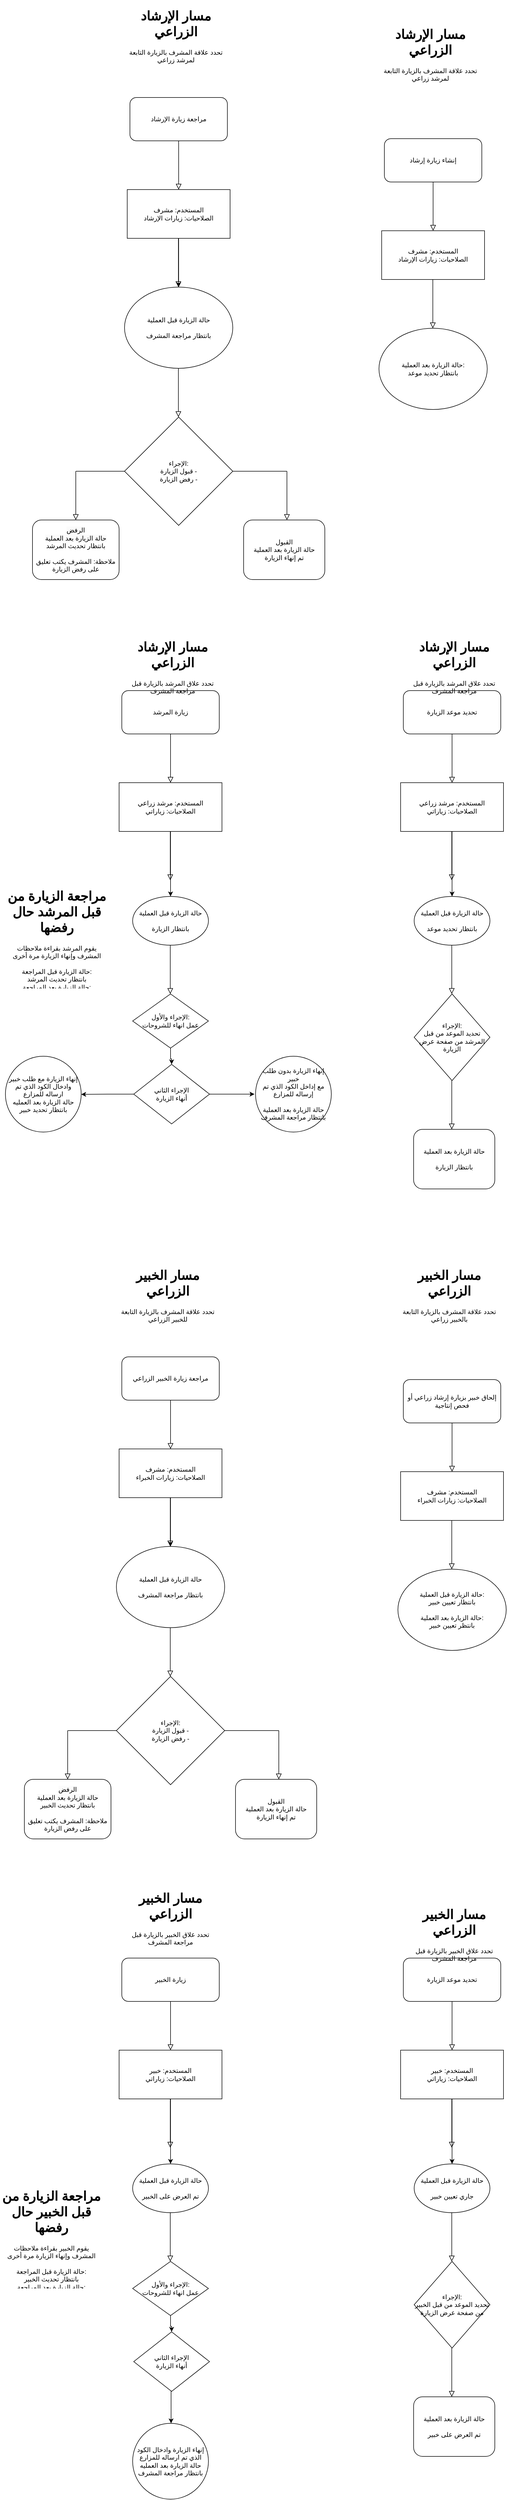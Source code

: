 <mxfile version="22.1.13" type="github">
  <diagram id="C5RBs43oDa-KdzZeNtuy" name="Page-1">
    <mxGraphModel dx="1548" dy="314" grid="1" gridSize="10" guides="1" tooltips="1" connect="1" arrows="1" fold="1" page="1" pageScale="1" pageWidth="827" pageHeight="1169" math="0" shadow="0">
      <root>
        <mxCell id="WIyWlLk6GJQsqaUBKTNV-0" />
        <mxCell id="WIyWlLk6GJQsqaUBKTNV-1" parent="WIyWlLk6GJQsqaUBKTNV-0" />
        <mxCell id="WIyWlLk6GJQsqaUBKTNV-2" value="" style="rounded=0;html=1;jettySize=auto;orthogonalLoop=1;fontSize=11;endArrow=block;endFill=0;endSize=8;strokeWidth=1;shadow=0;labelBackgroundColor=none;edgeStyle=orthogonalEdgeStyle;" parent="WIyWlLk6GJQsqaUBKTNV-1" source="WIyWlLk6GJQsqaUBKTNV-3" edge="1">
          <mxGeometry relative="1" as="geometry">
            <mxPoint x="180" y="471" as="targetPoint" />
          </mxGeometry>
        </mxCell>
        <mxCell id="WIyWlLk6GJQsqaUBKTNV-3" value="إنشاء زيارة إرشاد" style="rounded=1;whiteSpace=wrap;html=1;fontSize=12;glass=0;strokeWidth=1;shadow=0;" parent="WIyWlLk6GJQsqaUBKTNV-1" vertex="1">
          <mxGeometry x="90" y="301" width="180" height="80" as="geometry" />
        </mxCell>
        <mxCell id="__OgKGSpbxOhJbPQyg4M-0" value="المستخدم: مشرف&lt;br&gt;الصلاحيات:&amp;nbsp;زيارات الإرشاد" style="rounded=0;whiteSpace=wrap;html=1;" parent="WIyWlLk6GJQsqaUBKTNV-1" vertex="1">
          <mxGeometry x="85" y="471" width="190" height="90" as="geometry" />
        </mxCell>
        <mxCell id="__OgKGSpbxOhJbPQyg4M-3" value="" style="rounded=0;html=1;jettySize=auto;orthogonalLoop=1;fontSize=11;endArrow=block;endFill=0;endSize=8;strokeWidth=1;shadow=0;labelBackgroundColor=none;edgeStyle=orthogonalEdgeStyle;" parent="WIyWlLk6GJQsqaUBKTNV-1" edge="1">
          <mxGeometry relative="1" as="geometry">
            <mxPoint x="179.5" y="561" as="sourcePoint" />
            <mxPoint x="179.5" y="651" as="targetPoint" />
          </mxGeometry>
        </mxCell>
        <mxCell id="__OgKGSpbxOhJbPQyg4M-4" value="" style="rounded=0;html=1;jettySize=auto;orthogonalLoop=1;fontSize=11;endArrow=block;endFill=0;endSize=8;strokeWidth=1;shadow=0;labelBackgroundColor=none;edgeStyle=orthogonalEdgeStyle;" parent="WIyWlLk6GJQsqaUBKTNV-1" source="__OgKGSpbxOhJbPQyg4M-5" edge="1">
          <mxGeometry relative="1" as="geometry">
            <mxPoint x="-290" y="395" as="targetPoint" />
          </mxGeometry>
        </mxCell>
        <mxCell id="__OgKGSpbxOhJbPQyg4M-5" value="مراجعة زيارة الإرشاد" style="rounded=1;whiteSpace=wrap;html=1;fontSize=12;glass=0;strokeWidth=1;shadow=0;" parent="WIyWlLk6GJQsqaUBKTNV-1" vertex="1">
          <mxGeometry x="-380" y="225" width="180" height="80" as="geometry" />
        </mxCell>
        <mxCell id="__OgKGSpbxOhJbPQyg4M-12" value="" style="edgeStyle=orthogonalEdgeStyle;rounded=0;orthogonalLoop=1;jettySize=auto;html=1;" parent="WIyWlLk6GJQsqaUBKTNV-1" source="__OgKGSpbxOhJbPQyg4M-6" target="__OgKGSpbxOhJbPQyg4M-9" edge="1">
          <mxGeometry relative="1" as="geometry" />
        </mxCell>
        <mxCell id="__OgKGSpbxOhJbPQyg4M-6" value="المستخدم: مشرف&lt;br&gt;الصلاحيات:&amp;nbsp;زيارات الإرشاد" style="rounded=0;whiteSpace=wrap;html=1;" parent="WIyWlLk6GJQsqaUBKTNV-1" vertex="1">
          <mxGeometry x="-385" y="395" width="190" height="90" as="geometry" />
        </mxCell>
        <mxCell id="__OgKGSpbxOhJbPQyg4M-8" value="" style="rounded=0;html=1;jettySize=auto;orthogonalLoop=1;fontSize=11;endArrow=block;endFill=0;endSize=8;strokeWidth=1;shadow=0;labelBackgroundColor=none;edgeStyle=orthogonalEdgeStyle;" parent="WIyWlLk6GJQsqaUBKTNV-1" edge="1">
          <mxGeometry relative="1" as="geometry">
            <mxPoint x="-290.5" y="485" as="sourcePoint" />
            <mxPoint x="-290.5" y="575" as="targetPoint" />
          </mxGeometry>
        </mxCell>
        <mxCell id="__OgKGSpbxOhJbPQyg4M-9" value="حالة الزيارة قبل العملية&lt;br&gt;&lt;br&gt;بانتظار مراجعة المشرف" style="ellipse;whiteSpace=wrap;html=1;" parent="WIyWlLk6GJQsqaUBKTNV-1" vertex="1">
          <mxGeometry x="-390" y="575" width="200" height="150" as="geometry" />
        </mxCell>
        <mxCell id="__OgKGSpbxOhJbPQyg4M-10" value="حالة الزيارة بعد العملية:&lt;br style=&quot;border-color: var(--border-color);&quot;&gt;بانتظار تحديد موعد" style="ellipse;whiteSpace=wrap;html=1;" parent="WIyWlLk6GJQsqaUBKTNV-1" vertex="1">
          <mxGeometry x="80" y="651" width="200" height="150" as="geometry" />
        </mxCell>
        <mxCell id="__OgKGSpbxOhJbPQyg4M-11" value="الإجراء:&lt;br&gt;قبول الزيارة -&lt;br&gt;رفض الزيارة -" style="rhombus;whiteSpace=wrap;html=1;" parent="WIyWlLk6GJQsqaUBKTNV-1" vertex="1">
          <mxGeometry x="-390" y="815" width="200" height="200" as="geometry" />
        </mxCell>
        <mxCell id="__OgKGSpbxOhJbPQyg4M-13" value="" style="rounded=0;html=1;jettySize=auto;orthogonalLoop=1;fontSize=11;endArrow=block;endFill=0;endSize=8;strokeWidth=1;shadow=0;labelBackgroundColor=none;edgeStyle=orthogonalEdgeStyle;" parent="WIyWlLk6GJQsqaUBKTNV-1" edge="1">
          <mxGeometry relative="1" as="geometry">
            <mxPoint x="-290.5" y="725" as="sourcePoint" />
            <mxPoint x="-290.5" y="815" as="targetPoint" />
            <Array as="points">
              <mxPoint x="-290" y="765" />
              <mxPoint x="-290" y="765" />
            </Array>
          </mxGeometry>
        </mxCell>
        <mxCell id="__OgKGSpbxOhJbPQyg4M-15" value="" style="endArrow=none;html=1;rounded=0;" parent="WIyWlLk6GJQsqaUBKTNV-1" edge="1">
          <mxGeometry width="50" height="50" relative="1" as="geometry">
            <mxPoint x="-480" y="915" as="sourcePoint" />
            <mxPoint x="-390" y="915" as="targetPoint" />
          </mxGeometry>
        </mxCell>
        <mxCell id="__OgKGSpbxOhJbPQyg4M-16" value="" style="rounded=0;html=1;jettySize=auto;orthogonalLoop=1;fontSize=11;endArrow=block;endFill=0;endSize=8;strokeWidth=1;shadow=0;labelBackgroundColor=none;edgeStyle=orthogonalEdgeStyle;" parent="WIyWlLk6GJQsqaUBKTNV-1" edge="1">
          <mxGeometry relative="1" as="geometry">
            <mxPoint x="-480" y="915" as="sourcePoint" />
            <mxPoint x="-480" y="1005" as="targetPoint" />
            <Array as="points">
              <mxPoint x="-479.5" y="955" />
              <mxPoint x="-479.5" y="955" />
            </Array>
          </mxGeometry>
        </mxCell>
        <mxCell id="__OgKGSpbxOhJbPQyg4M-17" value="" style="endArrow=none;html=1;rounded=0;" parent="WIyWlLk6GJQsqaUBKTNV-1" edge="1">
          <mxGeometry width="50" height="50" relative="1" as="geometry">
            <mxPoint x="-90" y="915" as="sourcePoint" />
            <mxPoint x="-190" y="915" as="targetPoint" />
          </mxGeometry>
        </mxCell>
        <mxCell id="__OgKGSpbxOhJbPQyg4M-18" value="" style="rounded=0;html=1;jettySize=auto;orthogonalLoop=1;fontSize=11;endArrow=block;endFill=0;endSize=8;strokeWidth=1;shadow=0;labelBackgroundColor=none;edgeStyle=orthogonalEdgeStyle;" parent="WIyWlLk6GJQsqaUBKTNV-1" edge="1">
          <mxGeometry relative="1" as="geometry">
            <mxPoint x="-90" y="915" as="sourcePoint" />
            <mxPoint x="-90" y="1005" as="targetPoint" />
            <Array as="points">
              <mxPoint x="-89.5" y="955" />
              <mxPoint x="-89.5" y="955" />
            </Array>
          </mxGeometry>
        </mxCell>
        <mxCell id="__OgKGSpbxOhJbPQyg4M-19" value="القبول&lt;br&gt;حالة الزيارة بعد العملية&lt;br&gt;تم إنهاء الزيارة" style="rounded=1;whiteSpace=wrap;html=1;" parent="WIyWlLk6GJQsqaUBKTNV-1" vertex="1">
          <mxGeometry x="-170" y="1005" width="150" height="110" as="geometry" />
        </mxCell>
        <mxCell id="__OgKGSpbxOhJbPQyg4M-20" value="&lt;span style=&quot;color: rgb(0, 0, 0); font-family: Helvetica; font-size: 12px; font-style: normal; font-variant-ligatures: normal; font-variant-caps: normal; font-weight: 400; letter-spacing: normal; orphans: 2; text-align: center; text-indent: 0px; text-transform: none; widows: 2; word-spacing: 0px; -webkit-text-stroke-width: 0px; background-color: rgb(251, 251, 251); text-decoration-thickness: initial; text-decoration-style: initial; text-decoration-color: initial; float: none; display: inline !important;&quot;&gt;الرفض&lt;/span&gt;&lt;br style=&quot;border-color: var(--border-color); color: rgb(0, 0, 0); font-family: Helvetica; font-size: 12px; font-style: normal; font-variant-ligatures: normal; font-variant-caps: normal; font-weight: 400; letter-spacing: normal; orphans: 2; text-align: center; text-indent: 0px; text-transform: none; widows: 2; word-spacing: 0px; -webkit-text-stroke-width: 0px; background-color: rgb(251, 251, 251); text-decoration-thickness: initial; text-decoration-style: initial; text-decoration-color: initial;&quot;&gt;&lt;span style=&quot;color: rgb(0, 0, 0); font-family: Helvetica; font-size: 12px; font-style: normal; font-variant-ligatures: normal; font-variant-caps: normal; font-weight: 400; letter-spacing: normal; orphans: 2; text-align: center; text-indent: 0px; text-transform: none; widows: 2; word-spacing: 0px; -webkit-text-stroke-width: 0px; background-color: rgb(251, 251, 251); text-decoration-thickness: initial; text-decoration-style: initial; text-decoration-color: initial; float: none; display: inline !important;&quot;&gt;حالة الزيارة بعد العملية&lt;/span&gt;&lt;br style=&quot;border-color: var(--border-color); color: rgb(0, 0, 0); font-family: Helvetica; font-size: 12px; font-style: normal; font-variant-ligatures: normal; font-variant-caps: normal; font-weight: 400; letter-spacing: normal; orphans: 2; text-align: center; text-indent: 0px; text-transform: none; widows: 2; word-spacing: 0px; -webkit-text-stroke-width: 0px; background-color: rgb(251, 251, 251); text-decoration-thickness: initial; text-decoration-style: initial; text-decoration-color: initial;&quot;&gt;بانتظار تحديث المرشد&lt;br&gt;&lt;br&gt;ملاحظة: المشرف يكتب تعليق على رفض الزيارة" style="rounded=1;whiteSpace=wrap;html=1;" parent="WIyWlLk6GJQsqaUBKTNV-1" vertex="1">
          <mxGeometry x="-560" y="1005" width="160" height="110" as="geometry" />
        </mxCell>
        <mxCell id="__OgKGSpbxOhJbPQyg4M-30" value="&lt;h1&gt;مسار الإرشاد الزراعي&lt;/h1&gt;&lt;p&gt;تحدد علاقة المشرف بالزيارة التابعة لمرشد زراعي&lt;/p&gt;" style="text;html=1;strokeColor=none;fillColor=none;spacing=5;spacingTop=-20;whiteSpace=wrap;overflow=hidden;rounded=0;align=center;" parent="WIyWlLk6GJQsqaUBKTNV-1" vertex="1">
          <mxGeometry x="80" y="89" width="190" height="120" as="geometry" />
        </mxCell>
        <mxCell id="__OgKGSpbxOhJbPQyg4M-31" value="&lt;h1&gt;مسار الإرشاد الزراعي&lt;/h1&gt;&lt;p&gt;تحدد علاقة المشرف بالزيارة التابعة لمرشد زراعي&lt;/p&gt;" style="text;html=1;strokeColor=none;fillColor=none;spacing=5;spacingTop=-20;whiteSpace=wrap;overflow=hidden;rounded=0;align=center;" parent="WIyWlLk6GJQsqaUBKTNV-1" vertex="1">
          <mxGeometry x="-390" y="55" width="190" height="120" as="geometry" />
        </mxCell>
        <mxCell id="__OgKGSpbxOhJbPQyg4M-32" value="" style="rounded=0;html=1;jettySize=auto;orthogonalLoop=1;fontSize=11;endArrow=block;endFill=0;endSize=8;strokeWidth=1;shadow=0;labelBackgroundColor=none;edgeStyle=orthogonalEdgeStyle;" parent="WIyWlLk6GJQsqaUBKTNV-1" source="__OgKGSpbxOhJbPQyg4M-33" edge="1">
          <mxGeometry relative="1" as="geometry">
            <mxPoint x="215" y="1490" as="targetPoint" />
          </mxGeometry>
        </mxCell>
        <mxCell id="__OgKGSpbxOhJbPQyg4M-33" value="تحديد موعد الزيارة" style="rounded=1;whiteSpace=wrap;html=1;fontSize=12;glass=0;strokeWidth=1;shadow=0;" parent="WIyWlLk6GJQsqaUBKTNV-1" vertex="1">
          <mxGeometry x="125" y="1320" width="180" height="80" as="geometry" />
        </mxCell>
        <mxCell id="__OgKGSpbxOhJbPQyg4M-34" value="" style="edgeStyle=orthogonalEdgeStyle;rounded=0;orthogonalLoop=1;jettySize=auto;html=1;" parent="WIyWlLk6GJQsqaUBKTNV-1" source="__OgKGSpbxOhJbPQyg4M-35" target="__OgKGSpbxOhJbPQyg4M-37" edge="1">
          <mxGeometry relative="1" as="geometry" />
        </mxCell>
        <mxCell id="__OgKGSpbxOhJbPQyg4M-35" value="المستخدم: مرشد زراعي&lt;br&gt;الصلاحيات:&amp;nbsp;زياراتي" style="rounded=0;whiteSpace=wrap;html=1;" parent="WIyWlLk6GJQsqaUBKTNV-1" vertex="1">
          <mxGeometry x="120" y="1490" width="190" height="90" as="geometry" />
        </mxCell>
        <mxCell id="__OgKGSpbxOhJbPQyg4M-36" value="" style="rounded=0;html=1;jettySize=auto;orthogonalLoop=1;fontSize=11;endArrow=block;endFill=0;endSize=8;strokeWidth=1;shadow=0;labelBackgroundColor=none;edgeStyle=orthogonalEdgeStyle;" parent="WIyWlLk6GJQsqaUBKTNV-1" edge="1">
          <mxGeometry relative="1" as="geometry">
            <mxPoint x="214.5" y="1580" as="sourcePoint" />
            <mxPoint x="214.5" y="1670" as="targetPoint" />
          </mxGeometry>
        </mxCell>
        <mxCell id="__OgKGSpbxOhJbPQyg4M-37" value="حالة الزيارة قبل العملية&lt;br&gt;&lt;br&gt;بانتظار تحديد موعد" style="ellipse;whiteSpace=wrap;html=1;" parent="WIyWlLk6GJQsqaUBKTNV-1" vertex="1">
          <mxGeometry x="145" y="1700" width="140" height="90" as="geometry" />
        </mxCell>
        <mxCell id="__OgKGSpbxOhJbPQyg4M-38" value="الإجراء:&lt;br&gt;تحديد الموعد من قبل المرشد من صفحة عرض الزيارة" style="rhombus;whiteSpace=wrap;html=1;" parent="WIyWlLk6GJQsqaUBKTNV-1" vertex="1">
          <mxGeometry x="145" y="1880" width="140" height="160" as="geometry" />
        </mxCell>
        <mxCell id="__OgKGSpbxOhJbPQyg4M-39" value="" style="rounded=0;html=1;jettySize=auto;orthogonalLoop=1;fontSize=11;endArrow=block;endFill=0;endSize=8;strokeWidth=1;shadow=0;labelBackgroundColor=none;edgeStyle=orthogonalEdgeStyle;" parent="WIyWlLk6GJQsqaUBKTNV-1" edge="1">
          <mxGeometry relative="1" as="geometry">
            <mxPoint x="214.5" y="1790" as="sourcePoint" />
            <mxPoint x="214.5" y="1880" as="targetPoint" />
            <Array as="points">
              <mxPoint x="215" y="1830" />
              <mxPoint x="215" y="1830" />
            </Array>
          </mxGeometry>
        </mxCell>
        <mxCell id="__OgKGSpbxOhJbPQyg4M-43" value="" style="rounded=0;html=1;jettySize=auto;orthogonalLoop=1;fontSize=11;endArrow=block;endFill=0;endSize=8;strokeWidth=1;shadow=0;labelBackgroundColor=none;edgeStyle=orthogonalEdgeStyle;" parent="WIyWlLk6GJQsqaUBKTNV-1" edge="1">
          <mxGeometry relative="1" as="geometry">
            <mxPoint x="214.5" y="2040" as="sourcePoint" />
            <mxPoint x="214.5" y="2130" as="targetPoint" />
            <Array as="points">
              <mxPoint x="215" y="2080" />
              <mxPoint x="215" y="2080" />
            </Array>
          </mxGeometry>
        </mxCell>
        <mxCell id="__OgKGSpbxOhJbPQyg4M-44" value="حالة الزيارة بعد العملية&lt;br&gt;&lt;br&gt;بانتظار الزيارة" style="rounded=1;whiteSpace=wrap;html=1;" parent="WIyWlLk6GJQsqaUBKTNV-1" vertex="1">
          <mxGeometry x="144" y="2130" width="150" height="110" as="geometry" />
        </mxCell>
        <mxCell id="__OgKGSpbxOhJbPQyg4M-46" value="&lt;h1&gt;مسار الإرشاد الزراعي&lt;/h1&gt;&lt;p&gt;تحدد علاق المرشد بالزيارة قبل مراجعة المشرف&lt;/p&gt;" style="text;html=1;strokeColor=none;fillColor=none;spacing=5;spacingTop=-20;whiteSpace=wrap;overflow=hidden;rounded=0;align=center;" parent="WIyWlLk6GJQsqaUBKTNV-1" vertex="1">
          <mxGeometry x="124" y="1220" width="190" height="120" as="geometry" />
        </mxCell>
        <mxCell id="__OgKGSpbxOhJbPQyg4M-57" value="" style="rounded=0;html=1;jettySize=auto;orthogonalLoop=1;fontSize=11;endArrow=block;endFill=0;endSize=8;strokeWidth=1;shadow=0;labelBackgroundColor=none;edgeStyle=orthogonalEdgeStyle;" parent="WIyWlLk6GJQsqaUBKTNV-1" source="__OgKGSpbxOhJbPQyg4M-58" edge="1">
          <mxGeometry relative="1" as="geometry">
            <mxPoint x="-305" y="1490" as="targetPoint" />
          </mxGeometry>
        </mxCell>
        <mxCell id="__OgKGSpbxOhJbPQyg4M-58" value="زيارة المرشد" style="rounded=1;whiteSpace=wrap;html=1;fontSize=12;glass=0;strokeWidth=1;shadow=0;" parent="WIyWlLk6GJQsqaUBKTNV-1" vertex="1">
          <mxGeometry x="-395" y="1320" width="180" height="80" as="geometry" />
        </mxCell>
        <mxCell id="__OgKGSpbxOhJbPQyg4M-59" value="" style="edgeStyle=orthogonalEdgeStyle;rounded=0;orthogonalLoop=1;jettySize=auto;html=1;" parent="WIyWlLk6GJQsqaUBKTNV-1" source="__OgKGSpbxOhJbPQyg4M-60" target="__OgKGSpbxOhJbPQyg4M-62" edge="1">
          <mxGeometry relative="1" as="geometry" />
        </mxCell>
        <mxCell id="__OgKGSpbxOhJbPQyg4M-60" value="المستخدم: مرشد زراعي&lt;br&gt;الصلاحيات:&amp;nbsp;زياراتي" style="rounded=0;whiteSpace=wrap;html=1;" parent="WIyWlLk6GJQsqaUBKTNV-1" vertex="1">
          <mxGeometry x="-400" y="1490" width="190" height="90" as="geometry" />
        </mxCell>
        <mxCell id="__OgKGSpbxOhJbPQyg4M-61" value="" style="rounded=0;html=1;jettySize=auto;orthogonalLoop=1;fontSize=11;endArrow=block;endFill=0;endSize=8;strokeWidth=1;shadow=0;labelBackgroundColor=none;edgeStyle=orthogonalEdgeStyle;" parent="WIyWlLk6GJQsqaUBKTNV-1" edge="1">
          <mxGeometry relative="1" as="geometry">
            <mxPoint x="-305.5" y="1580" as="sourcePoint" />
            <mxPoint x="-305.5" y="1670" as="targetPoint" />
          </mxGeometry>
        </mxCell>
        <mxCell id="__OgKGSpbxOhJbPQyg4M-62" value="حالة الزيارة قبل العملية&lt;br&gt;&lt;br&gt;بانتظار الزيارة" style="ellipse;whiteSpace=wrap;html=1;" parent="WIyWlLk6GJQsqaUBKTNV-1" vertex="1">
          <mxGeometry x="-375" y="1700" width="140" height="90" as="geometry" />
        </mxCell>
        <mxCell id="__OgKGSpbxOhJbPQyg4M-70" style="edgeStyle=orthogonalEdgeStyle;rounded=0;orthogonalLoop=1;jettySize=auto;html=1;entryX=0.5;entryY=0;entryDx=0;entryDy=0;" parent="WIyWlLk6GJQsqaUBKTNV-1" source="__OgKGSpbxOhJbPQyg4M-63" target="__OgKGSpbxOhJbPQyg4M-69" edge="1">
          <mxGeometry relative="1" as="geometry" />
        </mxCell>
        <mxCell id="__OgKGSpbxOhJbPQyg4M-63" value="الإجراء والأول:&lt;br&gt;عمل انهاء للشروحات" style="rhombus;whiteSpace=wrap;html=1;" parent="WIyWlLk6GJQsqaUBKTNV-1" vertex="1">
          <mxGeometry x="-375" y="1880" width="140" height="100" as="geometry" />
        </mxCell>
        <mxCell id="__OgKGSpbxOhJbPQyg4M-64" value="" style="rounded=0;html=1;jettySize=auto;orthogonalLoop=1;fontSize=11;endArrow=block;endFill=0;endSize=8;strokeWidth=1;shadow=0;labelBackgroundColor=none;edgeStyle=orthogonalEdgeStyle;" parent="WIyWlLk6GJQsqaUBKTNV-1" edge="1">
          <mxGeometry relative="1" as="geometry">
            <mxPoint x="-305.5" y="1790" as="sourcePoint" />
            <mxPoint x="-305.5" y="1880" as="targetPoint" />
            <Array as="points">
              <mxPoint x="-305" y="1830" />
              <mxPoint x="-305" y="1830" />
            </Array>
          </mxGeometry>
        </mxCell>
        <mxCell id="__OgKGSpbxOhJbPQyg4M-67" value="&lt;h1&gt;مسار الإرشاد الزراعي&lt;/h1&gt;&lt;p&gt;تحدد علاق المرشد بالزيارة قبل مراجعة المشرف&lt;/p&gt;" style="text;html=1;strokeColor=none;fillColor=none;spacing=5;spacingTop=-20;whiteSpace=wrap;overflow=hidden;rounded=0;align=center;" parent="WIyWlLk6GJQsqaUBKTNV-1" vertex="1">
          <mxGeometry x="-396" y="1220" width="190" height="120" as="geometry" />
        </mxCell>
        <mxCell id="__OgKGSpbxOhJbPQyg4M-71" style="edgeStyle=orthogonalEdgeStyle;rounded=0;orthogonalLoop=1;jettySize=auto;html=1;" parent="WIyWlLk6GJQsqaUBKTNV-1" source="__OgKGSpbxOhJbPQyg4M-69" edge="1">
          <mxGeometry relative="1" as="geometry">
            <mxPoint x="-150" y="2065" as="targetPoint" />
          </mxGeometry>
        </mxCell>
        <mxCell id="__OgKGSpbxOhJbPQyg4M-72" style="edgeStyle=orthogonalEdgeStyle;rounded=0;orthogonalLoop=1;jettySize=auto;html=1;exitX=0;exitY=0.5;exitDx=0;exitDy=0;" parent="WIyWlLk6GJQsqaUBKTNV-1" source="__OgKGSpbxOhJbPQyg4M-69" edge="1">
          <mxGeometry relative="1" as="geometry">
            <mxPoint x="-470" y="2065.4" as="targetPoint" />
          </mxGeometry>
        </mxCell>
        <mxCell id="__OgKGSpbxOhJbPQyg4M-69" value="الإجراء الثاني&lt;br&gt;أنهاء الزيارة" style="rhombus;whiteSpace=wrap;html=1;" parent="WIyWlLk6GJQsqaUBKTNV-1" vertex="1">
          <mxGeometry x="-373" y="2010" width="140" height="110" as="geometry" />
        </mxCell>
        <mxCell id="__OgKGSpbxOhJbPQyg4M-73" value="إنهاء الزيارة بدون طلب خبير&lt;br&gt;مع إداخل الكود الذي تم إرساله للمزارع&lt;br&gt;&lt;br&gt;حالة الزيارة بعد العملية&lt;br&gt;بانتظار مراجعة المشرف" style="ellipse;whiteSpace=wrap;html=1;aspect=fixed;" parent="WIyWlLk6GJQsqaUBKTNV-1" vertex="1">
          <mxGeometry x="-148" y="1995" width="140" height="140" as="geometry" />
        </mxCell>
        <mxCell id="__OgKGSpbxOhJbPQyg4M-74" value="إنهاء الزيارة مع طلب خبير وادخال الكود الذي تم ارساله للمزارع&lt;br&gt;حالة الزيارة بعد العمليه&lt;br&gt;بانتظار تحديد خبير" style="ellipse;whiteSpace=wrap;html=1;aspect=fixed;" parent="WIyWlLk6GJQsqaUBKTNV-1" vertex="1">
          <mxGeometry x="-610" y="1995" width="140" height="140" as="geometry" />
        </mxCell>
        <mxCell id="J8kSeY5UrRpYQGeqnWzn-0" value="" style="rounded=0;html=1;jettySize=auto;orthogonalLoop=1;fontSize=11;endArrow=block;endFill=0;endSize=8;strokeWidth=1;shadow=0;labelBackgroundColor=none;edgeStyle=orthogonalEdgeStyle;" edge="1" parent="WIyWlLk6GJQsqaUBKTNV-1" source="J8kSeY5UrRpYQGeqnWzn-1">
          <mxGeometry relative="1" as="geometry">
            <mxPoint x="215" y="2762" as="targetPoint" />
          </mxGeometry>
        </mxCell>
        <mxCell id="J8kSeY5UrRpYQGeqnWzn-1" value="إلحاق خبير بزيارة إرشاد زراعي أو فحص إنتاجية" style="rounded=1;whiteSpace=wrap;html=1;fontSize=12;glass=0;strokeWidth=1;shadow=0;" vertex="1" parent="WIyWlLk6GJQsqaUBKTNV-1">
          <mxGeometry x="125" y="2592" width="180" height="80" as="geometry" />
        </mxCell>
        <mxCell id="J8kSeY5UrRpYQGeqnWzn-2" value="المستخدم: مشرف&lt;br&gt;الصلاحيات:&amp;nbsp;زيارات الخبراء" style="rounded=0;whiteSpace=wrap;html=1;" vertex="1" parent="WIyWlLk6GJQsqaUBKTNV-1">
          <mxGeometry x="120" y="2762" width="190" height="90" as="geometry" />
        </mxCell>
        <mxCell id="J8kSeY5UrRpYQGeqnWzn-3" value="" style="rounded=0;html=1;jettySize=auto;orthogonalLoop=1;fontSize=11;endArrow=block;endFill=0;endSize=8;strokeWidth=1;shadow=0;labelBackgroundColor=none;edgeStyle=orthogonalEdgeStyle;" edge="1" parent="WIyWlLk6GJQsqaUBKTNV-1">
          <mxGeometry relative="1" as="geometry">
            <mxPoint x="214.5" y="2852" as="sourcePoint" />
            <mxPoint x="214.5" y="2942" as="targetPoint" />
          </mxGeometry>
        </mxCell>
        <mxCell id="J8kSeY5UrRpYQGeqnWzn-4" value="حالة الزيارة قبل العملية:&lt;br&gt;بانتظار تعيين خبير&lt;br&gt;&lt;br&gt;حالة الزيارة بعد العملية:&lt;br style=&quot;border-color: var(--border-color);&quot;&gt;بانتظر تعيين خبير" style="ellipse;whiteSpace=wrap;html=1;" vertex="1" parent="WIyWlLk6GJQsqaUBKTNV-1">
          <mxGeometry x="115" y="2942" width="200" height="150" as="geometry" />
        </mxCell>
        <mxCell id="J8kSeY5UrRpYQGeqnWzn-5" value="&lt;h1&gt;مسار الخبير الزراعي&lt;/h1&gt;&lt;p&gt;تحدد علاقة المشرف بالزيارة التابعة بالخبير زراعي&lt;/p&gt;" style="text;html=1;strokeColor=none;fillColor=none;spacing=5;spacingTop=-20;whiteSpace=wrap;overflow=hidden;rounded=0;align=center;" vertex="1" parent="WIyWlLk6GJQsqaUBKTNV-1">
          <mxGeometry x="115" y="2380" width="190" height="120" as="geometry" />
        </mxCell>
        <mxCell id="J8kSeY5UrRpYQGeqnWzn-6" value="" style="rounded=0;html=1;jettySize=auto;orthogonalLoop=1;fontSize=11;endArrow=block;endFill=0;endSize=8;strokeWidth=1;shadow=0;labelBackgroundColor=none;edgeStyle=orthogonalEdgeStyle;" edge="1" parent="WIyWlLk6GJQsqaUBKTNV-1" source="J8kSeY5UrRpYQGeqnWzn-7">
          <mxGeometry relative="1" as="geometry">
            <mxPoint x="-305" y="2720" as="targetPoint" />
          </mxGeometry>
        </mxCell>
        <mxCell id="J8kSeY5UrRpYQGeqnWzn-7" value="مراجعة زيارة الخبير الزراعي" style="rounded=1;whiteSpace=wrap;html=1;fontSize=12;glass=0;strokeWidth=1;shadow=0;" vertex="1" parent="WIyWlLk6GJQsqaUBKTNV-1">
          <mxGeometry x="-395" y="2550" width="180" height="80" as="geometry" />
        </mxCell>
        <mxCell id="J8kSeY5UrRpYQGeqnWzn-8" value="" style="edgeStyle=orthogonalEdgeStyle;rounded=0;orthogonalLoop=1;jettySize=auto;html=1;" edge="1" parent="WIyWlLk6GJQsqaUBKTNV-1" source="J8kSeY5UrRpYQGeqnWzn-9" target="J8kSeY5UrRpYQGeqnWzn-11">
          <mxGeometry relative="1" as="geometry" />
        </mxCell>
        <mxCell id="J8kSeY5UrRpYQGeqnWzn-9" value="المستخدم: مشرف&lt;br&gt;الصلاحيات:&amp;nbsp;زيارات الخبراء" style="rounded=0;whiteSpace=wrap;html=1;" vertex="1" parent="WIyWlLk6GJQsqaUBKTNV-1">
          <mxGeometry x="-400" y="2720" width="190" height="90" as="geometry" />
        </mxCell>
        <mxCell id="J8kSeY5UrRpYQGeqnWzn-10" value="" style="rounded=0;html=1;jettySize=auto;orthogonalLoop=1;fontSize=11;endArrow=block;endFill=0;endSize=8;strokeWidth=1;shadow=0;labelBackgroundColor=none;edgeStyle=orthogonalEdgeStyle;" edge="1" parent="WIyWlLk6GJQsqaUBKTNV-1">
          <mxGeometry relative="1" as="geometry">
            <mxPoint x="-305.5" y="2810" as="sourcePoint" />
            <mxPoint x="-305.5" y="2900" as="targetPoint" />
          </mxGeometry>
        </mxCell>
        <mxCell id="J8kSeY5UrRpYQGeqnWzn-11" value="حالة الزيارة قبل العملية&lt;br&gt;&lt;br&gt;بانتظار مراجعة المشرف" style="ellipse;whiteSpace=wrap;html=1;" vertex="1" parent="WIyWlLk6GJQsqaUBKTNV-1">
          <mxGeometry x="-405" y="2900" width="200" height="150" as="geometry" />
        </mxCell>
        <mxCell id="J8kSeY5UrRpYQGeqnWzn-12" value="الإجراء:&lt;br&gt;قبول الزيارة -&lt;br&gt;رفض الزيارة -" style="rhombus;whiteSpace=wrap;html=1;" vertex="1" parent="WIyWlLk6GJQsqaUBKTNV-1">
          <mxGeometry x="-405" y="3140" width="200" height="200" as="geometry" />
        </mxCell>
        <mxCell id="J8kSeY5UrRpYQGeqnWzn-13" value="" style="rounded=0;html=1;jettySize=auto;orthogonalLoop=1;fontSize=11;endArrow=block;endFill=0;endSize=8;strokeWidth=1;shadow=0;labelBackgroundColor=none;edgeStyle=orthogonalEdgeStyle;" edge="1" parent="WIyWlLk6GJQsqaUBKTNV-1">
          <mxGeometry relative="1" as="geometry">
            <mxPoint x="-305.5" y="3050" as="sourcePoint" />
            <mxPoint x="-305.5" y="3140" as="targetPoint" />
            <Array as="points">
              <mxPoint x="-305" y="3090" />
              <mxPoint x="-305" y="3090" />
            </Array>
          </mxGeometry>
        </mxCell>
        <mxCell id="J8kSeY5UrRpYQGeqnWzn-14" value="" style="endArrow=none;html=1;rounded=0;" edge="1" parent="WIyWlLk6GJQsqaUBKTNV-1">
          <mxGeometry width="50" height="50" relative="1" as="geometry">
            <mxPoint x="-495" y="3240" as="sourcePoint" />
            <mxPoint x="-405" y="3240" as="targetPoint" />
          </mxGeometry>
        </mxCell>
        <mxCell id="J8kSeY5UrRpYQGeqnWzn-15" value="" style="rounded=0;html=1;jettySize=auto;orthogonalLoop=1;fontSize=11;endArrow=block;endFill=0;endSize=8;strokeWidth=1;shadow=0;labelBackgroundColor=none;edgeStyle=orthogonalEdgeStyle;" edge="1" parent="WIyWlLk6GJQsqaUBKTNV-1">
          <mxGeometry relative="1" as="geometry">
            <mxPoint x="-495" y="3240" as="sourcePoint" />
            <mxPoint x="-495" y="3330" as="targetPoint" />
            <Array as="points">
              <mxPoint x="-494.5" y="3280" />
              <mxPoint x="-494.5" y="3280" />
            </Array>
          </mxGeometry>
        </mxCell>
        <mxCell id="J8kSeY5UrRpYQGeqnWzn-16" value="" style="endArrow=none;html=1;rounded=0;" edge="1" parent="WIyWlLk6GJQsqaUBKTNV-1">
          <mxGeometry width="50" height="50" relative="1" as="geometry">
            <mxPoint x="-105" y="3240" as="sourcePoint" />
            <mxPoint x="-205" y="3240" as="targetPoint" />
          </mxGeometry>
        </mxCell>
        <mxCell id="J8kSeY5UrRpYQGeqnWzn-17" value="" style="rounded=0;html=1;jettySize=auto;orthogonalLoop=1;fontSize=11;endArrow=block;endFill=0;endSize=8;strokeWidth=1;shadow=0;labelBackgroundColor=none;edgeStyle=orthogonalEdgeStyle;" edge="1" parent="WIyWlLk6GJQsqaUBKTNV-1">
          <mxGeometry relative="1" as="geometry">
            <mxPoint x="-105" y="3240" as="sourcePoint" />
            <mxPoint x="-105" y="3330" as="targetPoint" />
            <Array as="points">
              <mxPoint x="-104.5" y="3280" />
              <mxPoint x="-104.5" y="3280" />
            </Array>
          </mxGeometry>
        </mxCell>
        <mxCell id="J8kSeY5UrRpYQGeqnWzn-18" value="القبول&lt;br&gt;حالة الزيارة بعد العملية&lt;br&gt;تم إنهاء الزيارة" style="rounded=1;whiteSpace=wrap;html=1;" vertex="1" parent="WIyWlLk6GJQsqaUBKTNV-1">
          <mxGeometry x="-185" y="3330" width="150" height="110" as="geometry" />
        </mxCell>
        <mxCell id="J8kSeY5UrRpYQGeqnWzn-19" value="&lt;span style=&quot;color: rgb(0, 0, 0); font-family: Helvetica; font-size: 12px; font-style: normal; font-variant-ligatures: normal; font-variant-caps: normal; font-weight: 400; letter-spacing: normal; orphans: 2; text-align: center; text-indent: 0px; text-transform: none; widows: 2; word-spacing: 0px; -webkit-text-stroke-width: 0px; background-color: rgb(251, 251, 251); text-decoration-thickness: initial; text-decoration-style: initial; text-decoration-color: initial; float: none; display: inline !important;&quot;&gt;الرفض&lt;/span&gt;&lt;br style=&quot;border-color: var(--border-color); color: rgb(0, 0, 0); font-family: Helvetica; font-size: 12px; font-style: normal; font-variant-ligatures: normal; font-variant-caps: normal; font-weight: 400; letter-spacing: normal; orphans: 2; text-align: center; text-indent: 0px; text-transform: none; widows: 2; word-spacing: 0px; -webkit-text-stroke-width: 0px; background-color: rgb(251, 251, 251); text-decoration-thickness: initial; text-decoration-style: initial; text-decoration-color: initial;&quot;&gt;&lt;span style=&quot;color: rgb(0, 0, 0); font-family: Helvetica; font-size: 12px; font-style: normal; font-variant-ligatures: normal; font-variant-caps: normal; font-weight: 400; letter-spacing: normal; orphans: 2; text-align: center; text-indent: 0px; text-transform: none; widows: 2; word-spacing: 0px; -webkit-text-stroke-width: 0px; background-color: rgb(251, 251, 251); text-decoration-thickness: initial; text-decoration-style: initial; text-decoration-color: initial; float: none; display: inline !important;&quot;&gt;حالة الزيارة بعد العملية&lt;/span&gt;&lt;br style=&quot;border-color: var(--border-color); color: rgb(0, 0, 0); font-family: Helvetica; font-size: 12px; font-style: normal; font-variant-ligatures: normal; font-variant-caps: normal; font-weight: 400; letter-spacing: normal; orphans: 2; text-align: center; text-indent: 0px; text-transform: none; widows: 2; word-spacing: 0px; -webkit-text-stroke-width: 0px; background-color: rgb(251, 251, 251); text-decoration-thickness: initial; text-decoration-style: initial; text-decoration-color: initial;&quot;&gt;بانتظار تحديث الخبير&lt;br&gt;&lt;br&gt;ملاحظة: المشرف يكتب تعليق على رفض الزيارة" style="rounded=1;whiteSpace=wrap;html=1;" vertex="1" parent="WIyWlLk6GJQsqaUBKTNV-1">
          <mxGeometry x="-575" y="3330" width="160" height="110" as="geometry" />
        </mxCell>
        <mxCell id="J8kSeY5UrRpYQGeqnWzn-20" value="&lt;h1&gt;مسار الخبير الزراعي&lt;/h1&gt;&lt;p&gt;تحدد علاقة المشرف بالزيارة التابعة للخبير الزراعي&lt;/p&gt;" style="text;html=1;strokeColor=none;fillColor=none;spacing=5;spacingTop=-20;whiteSpace=wrap;overflow=hidden;rounded=0;align=center;" vertex="1" parent="WIyWlLk6GJQsqaUBKTNV-1">
          <mxGeometry x="-405" y="2380" width="190" height="120" as="geometry" />
        </mxCell>
        <mxCell id="J8kSeY5UrRpYQGeqnWzn-21" value="" style="rounded=0;html=1;jettySize=auto;orthogonalLoop=1;fontSize=11;endArrow=block;endFill=0;endSize=8;strokeWidth=1;shadow=0;labelBackgroundColor=none;edgeStyle=orthogonalEdgeStyle;" edge="1" parent="WIyWlLk6GJQsqaUBKTNV-1" source="J8kSeY5UrRpYQGeqnWzn-22">
          <mxGeometry relative="1" as="geometry">
            <mxPoint x="215" y="3830" as="targetPoint" />
          </mxGeometry>
        </mxCell>
        <mxCell id="J8kSeY5UrRpYQGeqnWzn-22" value="تحديد موعد الزيارة" style="rounded=1;whiteSpace=wrap;html=1;fontSize=12;glass=0;strokeWidth=1;shadow=0;" vertex="1" parent="WIyWlLk6GJQsqaUBKTNV-1">
          <mxGeometry x="125" y="3660" width="180" height="80" as="geometry" />
        </mxCell>
        <mxCell id="J8kSeY5UrRpYQGeqnWzn-23" value="" style="edgeStyle=orthogonalEdgeStyle;rounded=0;orthogonalLoop=1;jettySize=auto;html=1;" edge="1" parent="WIyWlLk6GJQsqaUBKTNV-1" source="J8kSeY5UrRpYQGeqnWzn-24" target="J8kSeY5UrRpYQGeqnWzn-26">
          <mxGeometry relative="1" as="geometry" />
        </mxCell>
        <mxCell id="J8kSeY5UrRpYQGeqnWzn-24" value="المستخدم: خبير&lt;br&gt;الصلاحيات:&amp;nbsp;زياراتي" style="rounded=0;whiteSpace=wrap;html=1;" vertex="1" parent="WIyWlLk6GJQsqaUBKTNV-1">
          <mxGeometry x="120" y="3830" width="190" height="90" as="geometry" />
        </mxCell>
        <mxCell id="J8kSeY5UrRpYQGeqnWzn-25" value="" style="rounded=0;html=1;jettySize=auto;orthogonalLoop=1;fontSize=11;endArrow=block;endFill=0;endSize=8;strokeWidth=1;shadow=0;labelBackgroundColor=none;edgeStyle=orthogonalEdgeStyle;" edge="1" parent="WIyWlLk6GJQsqaUBKTNV-1">
          <mxGeometry relative="1" as="geometry">
            <mxPoint x="214.5" y="3920" as="sourcePoint" />
            <mxPoint x="214.5" y="4010" as="targetPoint" />
          </mxGeometry>
        </mxCell>
        <mxCell id="J8kSeY5UrRpYQGeqnWzn-26" value="حالة الزيارة قبل العملية&lt;br&gt;&lt;br&gt;جاري تعيين خبير" style="ellipse;whiteSpace=wrap;html=1;" vertex="1" parent="WIyWlLk6GJQsqaUBKTNV-1">
          <mxGeometry x="145" y="4040" width="140" height="90" as="geometry" />
        </mxCell>
        <mxCell id="J8kSeY5UrRpYQGeqnWzn-27" value="الإجراء:&lt;br&gt;تحديد الموعد من قبل الخبير من صفحة عرض الزيارة" style="rhombus;whiteSpace=wrap;html=1;" vertex="1" parent="WIyWlLk6GJQsqaUBKTNV-1">
          <mxGeometry x="145" y="4220" width="140" height="160" as="geometry" />
        </mxCell>
        <mxCell id="J8kSeY5UrRpYQGeqnWzn-28" value="" style="rounded=0;html=1;jettySize=auto;orthogonalLoop=1;fontSize=11;endArrow=block;endFill=0;endSize=8;strokeWidth=1;shadow=0;labelBackgroundColor=none;edgeStyle=orthogonalEdgeStyle;" edge="1" parent="WIyWlLk6GJQsqaUBKTNV-1">
          <mxGeometry relative="1" as="geometry">
            <mxPoint x="214.5" y="4130" as="sourcePoint" />
            <mxPoint x="214.5" y="4220" as="targetPoint" />
            <Array as="points">
              <mxPoint x="215" y="4170" />
              <mxPoint x="215" y="4170" />
            </Array>
          </mxGeometry>
        </mxCell>
        <mxCell id="J8kSeY5UrRpYQGeqnWzn-29" value="" style="rounded=0;html=1;jettySize=auto;orthogonalLoop=1;fontSize=11;endArrow=block;endFill=0;endSize=8;strokeWidth=1;shadow=0;labelBackgroundColor=none;edgeStyle=orthogonalEdgeStyle;" edge="1" parent="WIyWlLk6GJQsqaUBKTNV-1">
          <mxGeometry relative="1" as="geometry">
            <mxPoint x="214.5" y="4380" as="sourcePoint" />
            <mxPoint x="214.5" y="4470" as="targetPoint" />
            <Array as="points">
              <mxPoint x="215" y="4420" />
              <mxPoint x="215" y="4420" />
            </Array>
          </mxGeometry>
        </mxCell>
        <mxCell id="J8kSeY5UrRpYQGeqnWzn-30" value="حالة الزيارة بعد العملية&lt;br&gt;&lt;br&gt;تم العرض على خبير" style="rounded=1;whiteSpace=wrap;html=1;" vertex="1" parent="WIyWlLk6GJQsqaUBKTNV-1">
          <mxGeometry x="144" y="4470" width="150" height="110" as="geometry" />
        </mxCell>
        <mxCell id="J8kSeY5UrRpYQGeqnWzn-31" value="&lt;h1&gt;مسار الخبير الزراعي&lt;/h1&gt;&lt;p&gt;تحدد علاق الخبير بالزيارة قبل مراجعة المشرف&lt;/p&gt;" style="text;html=1;strokeColor=none;fillColor=none;spacing=5;spacingTop=-20;whiteSpace=wrap;overflow=hidden;rounded=0;align=center;" vertex="1" parent="WIyWlLk6GJQsqaUBKTNV-1">
          <mxGeometry x="124" y="3560" width="190" height="120" as="geometry" />
        </mxCell>
        <mxCell id="J8kSeY5UrRpYQGeqnWzn-32" value="" style="rounded=0;html=1;jettySize=auto;orthogonalLoop=1;fontSize=11;endArrow=block;endFill=0;endSize=8;strokeWidth=1;shadow=0;labelBackgroundColor=none;edgeStyle=orthogonalEdgeStyle;" edge="1" parent="WIyWlLk6GJQsqaUBKTNV-1" source="J8kSeY5UrRpYQGeqnWzn-33">
          <mxGeometry relative="1" as="geometry">
            <mxPoint x="-305" y="3830" as="targetPoint" />
          </mxGeometry>
        </mxCell>
        <mxCell id="J8kSeY5UrRpYQGeqnWzn-33" value="زيارة الخبير" style="rounded=1;whiteSpace=wrap;html=1;fontSize=12;glass=0;strokeWidth=1;shadow=0;" vertex="1" parent="WIyWlLk6GJQsqaUBKTNV-1">
          <mxGeometry x="-395" y="3660" width="180" height="80" as="geometry" />
        </mxCell>
        <mxCell id="J8kSeY5UrRpYQGeqnWzn-34" value="" style="edgeStyle=orthogonalEdgeStyle;rounded=0;orthogonalLoop=1;jettySize=auto;html=1;" edge="1" parent="WIyWlLk6GJQsqaUBKTNV-1" source="J8kSeY5UrRpYQGeqnWzn-35" target="J8kSeY5UrRpYQGeqnWzn-37">
          <mxGeometry relative="1" as="geometry" />
        </mxCell>
        <mxCell id="J8kSeY5UrRpYQGeqnWzn-35" value="المستخدم: خبير&lt;br&gt;الصلاحيات:&amp;nbsp;زياراتي" style="rounded=0;whiteSpace=wrap;html=1;" vertex="1" parent="WIyWlLk6GJQsqaUBKTNV-1">
          <mxGeometry x="-400" y="3830" width="190" height="90" as="geometry" />
        </mxCell>
        <mxCell id="J8kSeY5UrRpYQGeqnWzn-36" value="" style="rounded=0;html=1;jettySize=auto;orthogonalLoop=1;fontSize=11;endArrow=block;endFill=0;endSize=8;strokeWidth=1;shadow=0;labelBackgroundColor=none;edgeStyle=orthogonalEdgeStyle;" edge="1" parent="WIyWlLk6GJQsqaUBKTNV-1">
          <mxGeometry relative="1" as="geometry">
            <mxPoint x="-305.5" y="3920" as="sourcePoint" />
            <mxPoint x="-305.5" y="4010" as="targetPoint" />
          </mxGeometry>
        </mxCell>
        <mxCell id="J8kSeY5UrRpYQGeqnWzn-37" value="حالة الزيارة قبل العملية&lt;br&gt;&lt;br&gt;تم العرض على الخبير" style="ellipse;whiteSpace=wrap;html=1;" vertex="1" parent="WIyWlLk6GJQsqaUBKTNV-1">
          <mxGeometry x="-375" y="4040" width="140" height="90" as="geometry" />
        </mxCell>
        <mxCell id="J8kSeY5UrRpYQGeqnWzn-38" style="edgeStyle=orthogonalEdgeStyle;rounded=0;orthogonalLoop=1;jettySize=auto;html=1;entryX=0.5;entryY=0;entryDx=0;entryDy=0;" edge="1" parent="WIyWlLk6GJQsqaUBKTNV-1" source="J8kSeY5UrRpYQGeqnWzn-39" target="J8kSeY5UrRpYQGeqnWzn-44">
          <mxGeometry relative="1" as="geometry" />
        </mxCell>
        <mxCell id="J8kSeY5UrRpYQGeqnWzn-39" value="الإجراء والأول:&lt;br&gt;عمل انهاء للشروحات" style="rhombus;whiteSpace=wrap;html=1;" vertex="1" parent="WIyWlLk6GJQsqaUBKTNV-1">
          <mxGeometry x="-375" y="4220" width="140" height="100" as="geometry" />
        </mxCell>
        <mxCell id="J8kSeY5UrRpYQGeqnWzn-40" value="" style="rounded=0;html=1;jettySize=auto;orthogonalLoop=1;fontSize=11;endArrow=block;endFill=0;endSize=8;strokeWidth=1;shadow=0;labelBackgroundColor=none;edgeStyle=orthogonalEdgeStyle;" edge="1" parent="WIyWlLk6GJQsqaUBKTNV-1">
          <mxGeometry relative="1" as="geometry">
            <mxPoint x="-305.5" y="4130" as="sourcePoint" />
            <mxPoint x="-305.5" y="4220" as="targetPoint" />
            <Array as="points">
              <mxPoint x="-305" y="4170" />
              <mxPoint x="-305" y="4170" />
            </Array>
          </mxGeometry>
        </mxCell>
        <mxCell id="J8kSeY5UrRpYQGeqnWzn-42" style="edgeStyle=orthogonalEdgeStyle;rounded=0;orthogonalLoop=1;jettySize=auto;html=1;" edge="1" parent="WIyWlLk6GJQsqaUBKTNV-1">
          <mxGeometry relative="1" as="geometry">
            <mxPoint x="-304" y="4519" as="targetPoint" />
            <mxPoint x="-303.0" y="4459" as="sourcePoint" />
            <Array as="points">
              <mxPoint x="-304" y="4459" />
            </Array>
          </mxGeometry>
        </mxCell>
        <mxCell id="J8kSeY5UrRpYQGeqnWzn-44" value="الإجراء الثاني&lt;br&gt;أنهاء الزيارة" style="rhombus;whiteSpace=wrap;html=1;" vertex="1" parent="WIyWlLk6GJQsqaUBKTNV-1">
          <mxGeometry x="-373" y="4350" width="140" height="110" as="geometry" />
        </mxCell>
        <mxCell id="J8kSeY5UrRpYQGeqnWzn-46" value="إنهاء الزيارة وادخال الكود الذي تم ارساله للمزارع&lt;br&gt;حالة الزيارة بعد العمليه&lt;br&gt;بانتظار مراجعة المشرف" style="ellipse;whiteSpace=wrap;html=1;aspect=fixed;" vertex="1" parent="WIyWlLk6GJQsqaUBKTNV-1">
          <mxGeometry x="-375" y="4519" width="140" height="140" as="geometry" />
        </mxCell>
        <mxCell id="J8kSeY5UrRpYQGeqnWzn-47" value="&lt;h1&gt;مسار الخبير الزراعي&lt;/h1&gt;&lt;p&gt;تحدد علاق الخبير بالزيارة قبل مراجعة المشرف&lt;/p&gt;" style="text;html=1;strokeColor=none;fillColor=none;spacing=5;spacingTop=-20;whiteSpace=wrap;overflow=hidden;rounded=0;align=center;" vertex="1" parent="WIyWlLk6GJQsqaUBKTNV-1">
          <mxGeometry x="-400" y="3530" width="190" height="120" as="geometry" />
        </mxCell>
        <mxCell id="J8kSeY5UrRpYQGeqnWzn-48" value="&lt;h1&gt;مراجعة الزيارة من قبل المرشد حال رفضها&lt;/h1&gt;&lt;p&gt;يقوم المرشد بقراءة ملاحظات المشرف وإنهاء الزيارة مرة أخرى&lt;br&gt;&lt;br&gt;حالة الزيارة قبل المراجعة:&lt;br&gt;بانتظار تحديث المرشد&lt;br&gt;حالة الزيارة بعد المراجعة:&lt;br&gt;بانتظار مراجعة المشرف&lt;/p&gt;" style="text;html=1;strokeColor=none;fillColor=none;spacing=5;spacingTop=-20;whiteSpace=wrap;overflow=hidden;rounded=0;align=center;" vertex="1" parent="WIyWlLk6GJQsqaUBKTNV-1">
          <mxGeometry x="-610" y="1680" width="190" height="190" as="geometry" />
        </mxCell>
        <mxCell id="J8kSeY5UrRpYQGeqnWzn-50" value="&lt;h1&gt;مراجعة الزيارة من قبل الخبير حال رفضها&lt;/h1&gt;&lt;p&gt;يقوم الخبير بقراءة ملاحظات المشرف وإنهاء الزيارة مرة أخرى&lt;br&gt;&lt;br&gt;حالة الزيارة قبل المراجعة:&lt;br&gt;بانتظار تحديث الخبير&lt;br&gt;حالة الزيارة بعد المراجعة:&lt;br&gt;بانتظار مراجعة المشرف&lt;/p&gt;" style="text;html=1;strokeColor=none;fillColor=none;spacing=5;spacingTop=-20;whiteSpace=wrap;overflow=hidden;rounded=0;align=center;" vertex="1" parent="WIyWlLk6GJQsqaUBKTNV-1">
          <mxGeometry x="-620" y="4080" width="190" height="190" as="geometry" />
        </mxCell>
      </root>
    </mxGraphModel>
  </diagram>
</mxfile>
